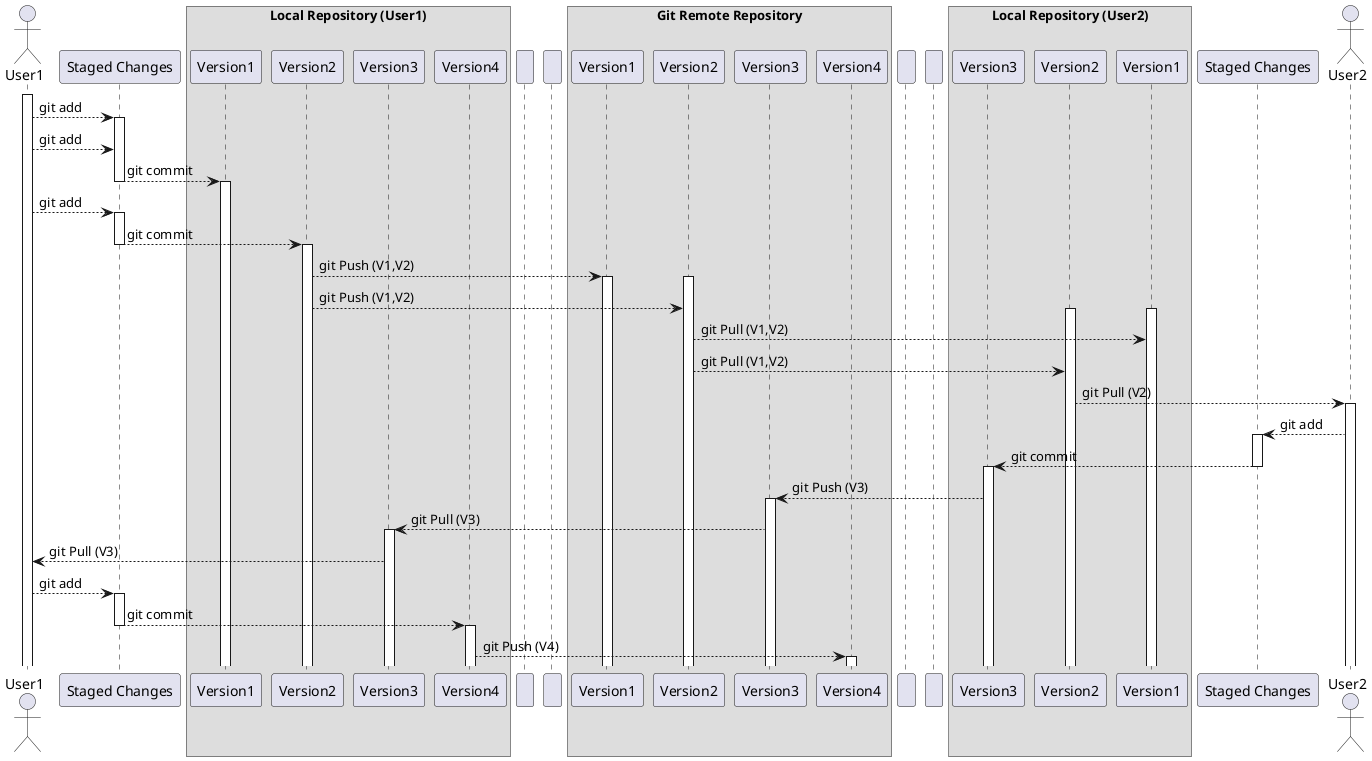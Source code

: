 @startuml

actor DevA as "User1"
participant StagedChangesA as "Staged Changes"

box "Local Repository (User1)"
    participant V1 as "Version1"
    participant V2 as "Version2"
    participant V3 as "Version3"
    participant V4 as "Version4"
end box

' === スペース確保用ダミー ===
participant Spacer1 as " "
participant Spacer2 as " "

box "Git Remote Repository"
    participant RV1 as "Version1"
    participant RV2 as "Version2"
    participant RV3 as "Version3"
    participant RV4 as "Version4"
end box

' === 再びスペース確保用ダミー ===
participant Spacer3 as " "
participant Spacer4 as " "

box "Local Repository (User2)"
    participant User2V3 as "Version3"
    participant User2V2 as "Version2"
    participant User2V1 as "Version1"
end box

participant StagedChangesB as "Staged Changes"
actor DevB as "User2"

' === 通常の処理 ===
activate DevA
DevA --> StagedChangesA : git add
activate StagedChangesA
DevA --> StagedChangesA : git add
StagedChangesA --> V1 : git commit
deactivate StagedChangesA
activate V1

DevA --> StagedChangesA : git add
activate StagedChangesA
StagedChangesA --> V2 : git commit
deactivate StagedChangesA
activate V2

V2 --> RV1 : git Push (V1,V2)
activate RV1
activate RV2
V2 --> RV2 : git Push (V1,V2)

activate User2V1
activate User2V2
RV2--> User2V1 : git Pull (V1,V2)
RV2--> User2V2 : git Pull (V1,V2)
User2V2--> DevB : git Pull (V2)
activate DevB

DevB --> StagedChangesB : git add
activate StagedChangesB
StagedChangesB --> User2V3 : git commit
deactivate StagedChangesB
activate User2V3

User2V3 --> RV3 : git Push (V3)
activate RV3
RV3 --> V3 : git Pull (V3)
activate V3
V3 --> DevA : git Pull (V3)

DevA --> StagedChangesA : git add
activate StagedChangesA
StagedChangesA --> V4 : git commit
deactivate StagedChangesA
activate V4

V4 --> RV4 : git Push (V4)
activate RV4

@enduml
